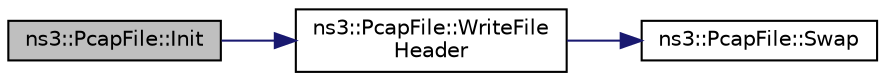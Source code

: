 digraph "ns3::PcapFile::Init"
{
  edge [fontname="Helvetica",fontsize="10",labelfontname="Helvetica",labelfontsize="10"];
  node [fontname="Helvetica",fontsize="10",shape=record];
  rankdir="LR";
  Node1 [label="ns3::PcapFile::Init",height=0.2,width=0.4,color="black", fillcolor="grey75", style="filled", fontcolor="black"];
  Node1 -> Node2 [color="midnightblue",fontsize="10",style="solid"];
  Node2 [label="ns3::PcapFile::WriteFile\lHeader",height=0.2,width=0.4,color="black", fillcolor="white", style="filled",URL="$d3/da4/classns3_1_1PcapFile.html#a58124715fdc400c4ae0ff1c3ba8215ab",tooltip="Write a Pcap file header. "];
  Node2 -> Node3 [color="midnightblue",fontsize="10",style="solid"];
  Node3 [label="ns3::PcapFile::Swap",height=0.2,width=0.4,color="black", fillcolor="white", style="filled",URL="$d3/da4/classns3_1_1PcapFile.html#af5adf22a721473f1add1e002492f5587",tooltip="Swap a value byte order. "];
}
